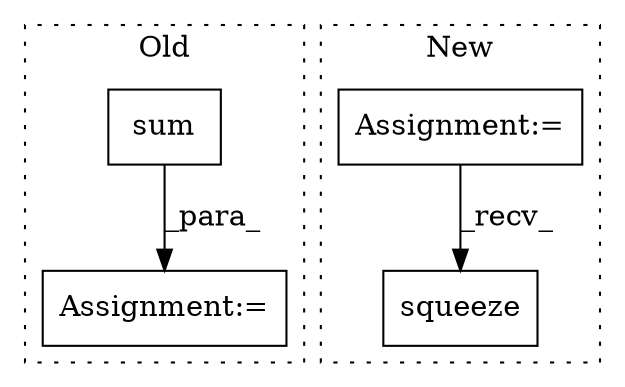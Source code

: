 digraph G {
subgraph cluster0 {
1 [label="sum" a="32" s="4505" l="5" shape="box"];
3 [label="Assignment:=" a="7" s="4451" l="1" shape="box"];
label = "Old";
style="dotted";
}
subgraph cluster1 {
2 [label="squeeze" a="32" s="4001" l="9" shape="box"];
4 [label="Assignment:=" a="7" s="3934" l="1" shape="box"];
label = "New";
style="dotted";
}
1 -> 3 [label="_para_"];
4 -> 2 [label="_recv_"];
}